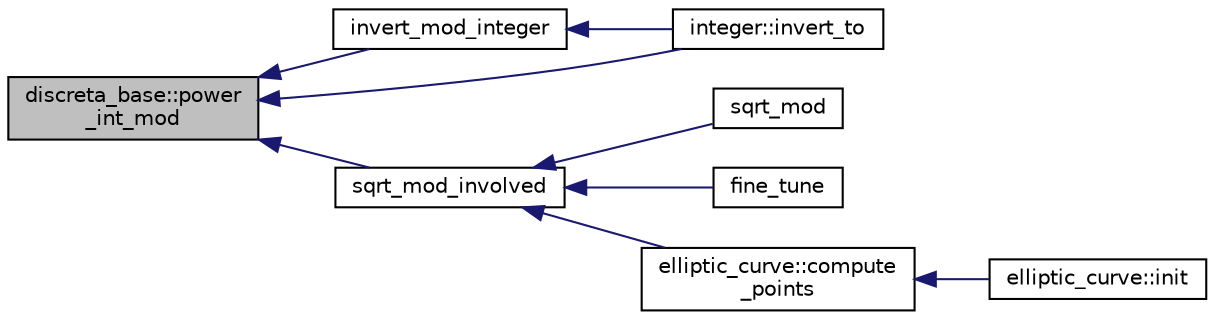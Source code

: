 digraph "discreta_base::power_int_mod"
{
  edge [fontname="Helvetica",fontsize="10",labelfontname="Helvetica",labelfontsize="10"];
  node [fontname="Helvetica",fontsize="10",shape=record];
  rankdir="LR";
  Node15022 [label="discreta_base::power\l_int_mod",height=0.2,width=0.4,color="black", fillcolor="grey75", style="filled", fontcolor="black"];
  Node15022 -> Node15023 [dir="back",color="midnightblue",fontsize="10",style="solid",fontname="Helvetica"];
  Node15023 [label="invert_mod_integer",height=0.2,width=0.4,color="black", fillcolor="white", style="filled",URL="$d3/d72/global_8_c.html#a5091bb8cefac9687df1b02729a1432a2"];
  Node15023 -> Node15024 [dir="back",color="midnightblue",fontsize="10",style="solid",fontname="Helvetica"];
  Node15024 [label="integer::invert_to",height=0.2,width=0.4,color="black", fillcolor="white", style="filled",URL="$d0/de5/classinteger.html#a9a991b285677b99b4879034e31648b7a"];
  Node15022 -> Node15025 [dir="back",color="midnightblue",fontsize="10",style="solid",fontname="Helvetica"];
  Node15025 [label="sqrt_mod_involved",height=0.2,width=0.4,color="black", fillcolor="white", style="filled",URL="$d3/d72/global_8_c.html#acd861d9b44d7703f6f8bf7fd75b9afe6"];
  Node15025 -> Node15026 [dir="back",color="midnightblue",fontsize="10",style="solid",fontname="Helvetica"];
  Node15026 [label="sqrt_mod",height=0.2,width=0.4,color="black", fillcolor="white", style="filled",URL="$d3/d72/global_8_c.html#a8b9a700cdc4cf3ca42c28e6435945ade"];
  Node15025 -> Node15027 [dir="back",color="midnightblue",fontsize="10",style="solid",fontname="Helvetica"];
  Node15027 [label="fine_tune",height=0.2,width=0.4,color="black", fillcolor="white", style="filled",URL="$d3/d72/global_8_c.html#ab1f4f7f57240dfae62fb2126547fa8e6"];
  Node15025 -> Node15028 [dir="back",color="midnightblue",fontsize="10",style="solid",fontname="Helvetica"];
  Node15028 [label="elliptic_curve::compute\l_points",height=0.2,width=0.4,color="black", fillcolor="white", style="filled",URL="$d3/dea/classelliptic__curve.html#a07f848c282b8e731d9e99e9b358d5a9a"];
  Node15028 -> Node15029 [dir="back",color="midnightblue",fontsize="10",style="solid",fontname="Helvetica"];
  Node15029 [label="elliptic_curve::init",height=0.2,width=0.4,color="black", fillcolor="white", style="filled",URL="$d3/dea/classelliptic__curve.html#a0146cb7d2585f1e15e49d77a7496190f"];
  Node15022 -> Node15024 [dir="back",color="midnightblue",fontsize="10",style="solid",fontname="Helvetica"];
}
